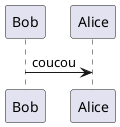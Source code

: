 {
  "sha1": "cpn6t7yxjpg4e93hiq05ji8j5r7yc7b",
  "insertion": {
    "when": "2024-06-01T09:03:01.836Z",
    "user": "plantuml@gmail.com"
  }
}
@startuml
Bob->Alice : coucou
@enduml
